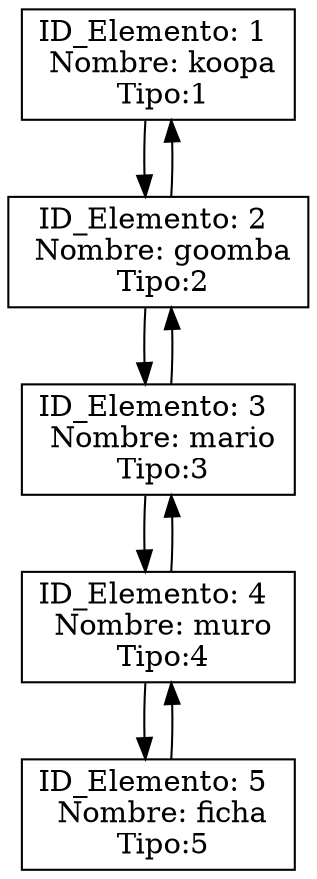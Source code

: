 digraph Elementos{
node [shape=record];
e_1[label = "ID_Elemento: 1 \n Nombre: koopa\n Tipo:1"];

e_1->e_2;
e_2->e_1;
e_2[label = "ID_Elemento: 2 \n Nombre: goomba\n Tipo:2"];

e_2->e_3;
e_3->e_2;
e_3[label = "ID_Elemento: 3 \n Nombre: mario\n Tipo:3"];

e_3->e_4;
e_4->e_3;
e_4[label = "ID_Elemento: 4 \n Nombre: muro\n Tipo:4"];

e_4->e_5;
e_5->e_4;
e_5[label = "ID_Elemento: 5 \n Nombre: ficha\n Tipo:5"];

}

